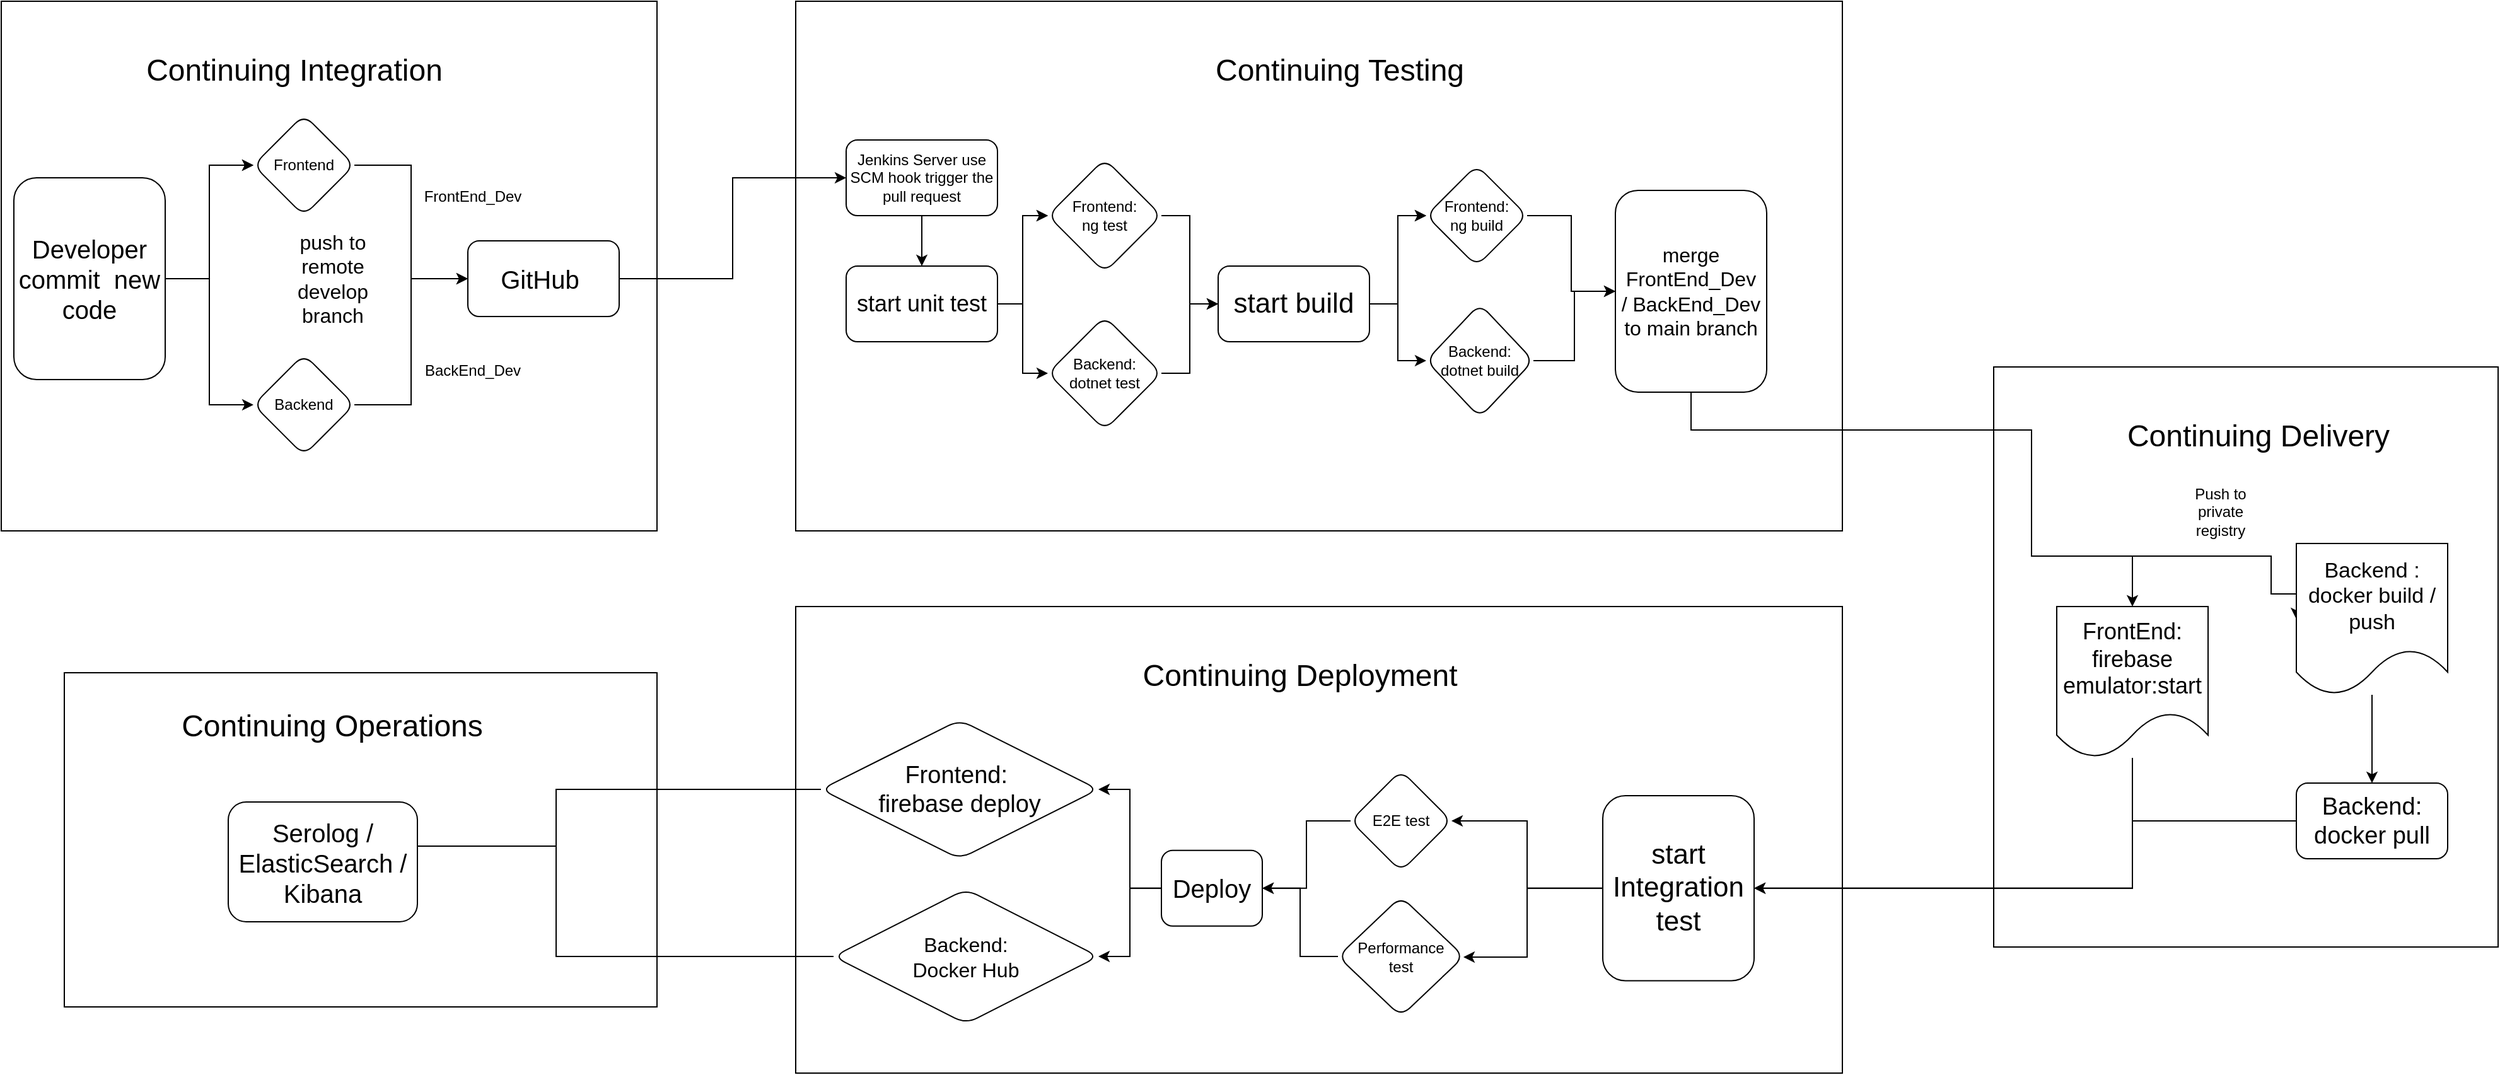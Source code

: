 <mxfile version="21.3.6" type="device">
  <diagram id="C5RBs43oDa-KdzZeNtuy" name="Page-1">
    <mxGraphModel dx="2049" dy="1140" grid="1" gridSize="10" guides="1" tooltips="1" connect="1" arrows="1" fold="1" page="1" pageScale="1" pageWidth="827" pageHeight="1169" math="0" shadow="0">
      <root>
        <mxCell id="WIyWlLk6GJQsqaUBKTNV-0" />
        <mxCell id="WIyWlLk6GJQsqaUBKTNV-1" parent="WIyWlLk6GJQsqaUBKTNV-0" />
        <mxCell id="j4ACCZ0t5rgmlNFLIeth-21" value="" style="rounded=0;whiteSpace=wrap;html=1;container=0;" parent="WIyWlLk6GJQsqaUBKTNV-1" vertex="1">
          <mxGeometry x="1590" y="490" width="400" height="460" as="geometry" />
        </mxCell>
        <mxCell id="j4ACCZ0t5rgmlNFLIeth-19" value="" style="rounded=0;whiteSpace=wrap;html=1;" parent="WIyWlLk6GJQsqaUBKTNV-1" vertex="1">
          <mxGeometry x="640" y="200" width="830" height="420" as="geometry" />
        </mxCell>
        <mxCell id="j4ACCZ0t5rgmlNFLIeth-17" value="" style="rounded=0;whiteSpace=wrap;html=1;movable=1;resizable=1;rotatable=1;deletable=1;editable=1;locked=0;connectable=1;" parent="WIyWlLk6GJQsqaUBKTNV-1" vertex="1">
          <mxGeometry x="10" y="200" width="520" height="420" as="geometry" />
        </mxCell>
        <mxCell id="jizPv-eEhtP9rnBbFYtr-7" value="" style="edgeStyle=orthogonalEdgeStyle;rounded=0;orthogonalLoop=1;jettySize=auto;html=1;" edge="1" parent="WIyWlLk6GJQsqaUBKTNV-1" source="j4ACCZ0t5rgmlNFLIeth-0" target="jizPv-eEhtP9rnBbFYtr-6">
          <mxGeometry relative="1" as="geometry" />
        </mxCell>
        <mxCell id="jizPv-eEhtP9rnBbFYtr-9" value="" style="edgeStyle=orthogonalEdgeStyle;rounded=0;orthogonalLoop=1;jettySize=auto;html=1;" edge="1" parent="WIyWlLk6GJQsqaUBKTNV-1" source="j4ACCZ0t5rgmlNFLIeth-0" target="jizPv-eEhtP9rnBbFYtr-6">
          <mxGeometry relative="1" as="geometry" />
        </mxCell>
        <mxCell id="jizPv-eEhtP9rnBbFYtr-11" value="" style="edgeStyle=orthogonalEdgeStyle;rounded=0;orthogonalLoop=1;jettySize=auto;html=1;" edge="1" parent="WIyWlLk6GJQsqaUBKTNV-1" source="j4ACCZ0t5rgmlNFLIeth-0" target="jizPv-eEhtP9rnBbFYtr-10">
          <mxGeometry relative="1" as="geometry" />
        </mxCell>
        <mxCell id="j4ACCZ0t5rgmlNFLIeth-0" value="&lt;font style=&quot;font-size: 20px;&quot;&gt;Developer commit &amp;nbsp;new code&lt;/font&gt;" style="rounded=1;whiteSpace=wrap;html=1;movable=1;resizable=1;rotatable=1;deletable=1;editable=1;locked=0;connectable=1;" parent="WIyWlLk6GJQsqaUBKTNV-1" vertex="1">
          <mxGeometry x="20" y="340" width="120" height="160" as="geometry" />
        </mxCell>
        <mxCell id="j4ACCZ0t5rgmlNFLIeth-4" value="" style="edgeStyle=orthogonalEdgeStyle;rounded=0;orthogonalLoop=1;jettySize=auto;html=1;movable=1;resizable=1;rotatable=1;deletable=1;editable=1;locked=0;connectable=1;entryX=0;entryY=0.5;entryDx=0;entryDy=0;" parent="WIyWlLk6GJQsqaUBKTNV-1" source="j4ACCZ0t5rgmlNFLIeth-1" target="j4ACCZ0t5rgmlNFLIeth-3" edge="1">
          <mxGeometry relative="1" as="geometry" />
        </mxCell>
        <mxCell id="j4ACCZ0t5rgmlNFLIeth-1" value="&lt;font style=&quot;font-size: 20px;&quot;&gt;GitHub&amp;nbsp;&lt;/font&gt;" style="whiteSpace=wrap;html=1;rounded=1;movable=1;resizable=1;rotatable=1;deletable=1;editable=1;locked=0;connectable=1;" parent="WIyWlLk6GJQsqaUBKTNV-1" vertex="1">
          <mxGeometry x="380" y="390" width="120" height="60" as="geometry" />
        </mxCell>
        <mxCell id="j4ACCZ0t5rgmlNFLIeth-6" value="" style="edgeStyle=orthogonalEdgeStyle;rounded=0;orthogonalLoop=1;jettySize=auto;html=1;" parent="WIyWlLk6GJQsqaUBKTNV-1" source="j4ACCZ0t5rgmlNFLIeth-3" target="j4ACCZ0t5rgmlNFLIeth-5" edge="1">
          <mxGeometry relative="1" as="geometry" />
        </mxCell>
        <mxCell id="j4ACCZ0t5rgmlNFLIeth-3" value="Jenkins Server use SCM hook trigger the pull request" style="whiteSpace=wrap;html=1;rounded=1;movable=1;resizable=1;rotatable=1;deletable=1;editable=1;locked=0;connectable=1;" parent="WIyWlLk6GJQsqaUBKTNV-1" vertex="1">
          <mxGeometry x="680" y="310" width="120" height="60" as="geometry" />
        </mxCell>
        <mxCell id="jizPv-eEhtP9rnBbFYtr-17" value="" style="edgeStyle=orthogonalEdgeStyle;rounded=0;orthogonalLoop=1;jettySize=auto;html=1;" edge="1" parent="WIyWlLk6GJQsqaUBKTNV-1" source="j4ACCZ0t5rgmlNFLIeth-5" target="jizPv-eEhtP9rnBbFYtr-16">
          <mxGeometry relative="1" as="geometry" />
        </mxCell>
        <mxCell id="jizPv-eEhtP9rnBbFYtr-19" value="" style="edgeStyle=orthogonalEdgeStyle;rounded=0;orthogonalLoop=1;jettySize=auto;html=1;" edge="1" parent="WIyWlLk6GJQsqaUBKTNV-1" source="j4ACCZ0t5rgmlNFLIeth-5" target="jizPv-eEhtP9rnBbFYtr-16">
          <mxGeometry relative="1" as="geometry" />
        </mxCell>
        <mxCell id="jizPv-eEhtP9rnBbFYtr-21" value="" style="edgeStyle=orthogonalEdgeStyle;rounded=0;orthogonalLoop=1;jettySize=auto;html=1;" edge="1" parent="WIyWlLk6GJQsqaUBKTNV-1" source="j4ACCZ0t5rgmlNFLIeth-5" target="jizPv-eEhtP9rnBbFYtr-20">
          <mxGeometry relative="1" as="geometry" />
        </mxCell>
        <mxCell id="j4ACCZ0t5rgmlNFLIeth-5" value="&lt;font style=&quot;font-size: 18px;&quot;&gt;start unit test&lt;/font&gt;" style="whiteSpace=wrap;html=1;rounded=1;" parent="WIyWlLk6GJQsqaUBKTNV-1" vertex="1">
          <mxGeometry x="680" y="410" width="120" height="60" as="geometry" />
        </mxCell>
        <mxCell id="jizPv-eEhtP9rnBbFYtr-26" value="" style="edgeStyle=orthogonalEdgeStyle;rounded=0;orthogonalLoop=1;jettySize=auto;html=1;" edge="1" parent="WIyWlLk6GJQsqaUBKTNV-1" source="j4ACCZ0t5rgmlNFLIeth-7" target="jizPv-eEhtP9rnBbFYtr-25">
          <mxGeometry relative="1" as="geometry" />
        </mxCell>
        <mxCell id="jizPv-eEhtP9rnBbFYtr-28" value="" style="edgeStyle=orthogonalEdgeStyle;rounded=0;orthogonalLoop=1;jettySize=auto;html=1;" edge="1" parent="WIyWlLk6GJQsqaUBKTNV-1" source="j4ACCZ0t5rgmlNFLIeth-7" target="jizPv-eEhtP9rnBbFYtr-25">
          <mxGeometry relative="1" as="geometry" />
        </mxCell>
        <mxCell id="jizPv-eEhtP9rnBbFYtr-30" value="" style="edgeStyle=orthogonalEdgeStyle;rounded=0;orthogonalLoop=1;jettySize=auto;html=1;" edge="1" parent="WIyWlLk6GJQsqaUBKTNV-1" source="j4ACCZ0t5rgmlNFLIeth-7" target="jizPv-eEhtP9rnBbFYtr-29">
          <mxGeometry relative="1" as="geometry" />
        </mxCell>
        <mxCell id="j4ACCZ0t5rgmlNFLIeth-7" value="&lt;font style=&quot;font-size: 22px;&quot;&gt;start build&lt;/font&gt;" style="whiteSpace=wrap;html=1;rounded=1;" parent="WIyWlLk6GJQsqaUBKTNV-1" vertex="1">
          <mxGeometry x="975" y="410" width="120" height="60" as="geometry" />
        </mxCell>
        <mxCell id="j4ACCZ0t5rgmlNFLIeth-13" value="&lt;font style=&quot;font-size: 16px;&quot;&gt;push to remote develop branch&lt;/font&gt;" style="text;html=1;strokeColor=none;fillColor=none;align=center;verticalAlign=middle;whiteSpace=wrap;rounded=0;movable=1;resizable=1;rotatable=1;deletable=1;editable=1;locked=0;connectable=1;" parent="WIyWlLk6GJQsqaUBKTNV-1" vertex="1">
          <mxGeometry x="227.5" y="405" width="90" height="30" as="geometry" />
        </mxCell>
        <mxCell id="j4ACCZ0t5rgmlNFLIeth-18" value="&lt;font style=&quot;font-size: 24px;&quot;&gt;Continuing Integration&lt;/font&gt;" style="text;html=1;strokeColor=none;fillColor=none;align=center;verticalAlign=middle;whiteSpace=wrap;rounded=0;movable=1;resizable=1;rotatable=1;deletable=1;editable=1;locked=0;connectable=1;fontSize=24;" parent="WIyWlLk6GJQsqaUBKTNV-1" vertex="1">
          <mxGeometry x="110" y="240" width="265" height="30" as="geometry" />
        </mxCell>
        <mxCell id="j4ACCZ0t5rgmlNFLIeth-20" value="Continuing Testing" style="text;html=1;strokeColor=none;fillColor=none;align=center;verticalAlign=middle;whiteSpace=wrap;rounded=0;fontSize=24;" parent="WIyWlLk6GJQsqaUBKTNV-1" vertex="1">
          <mxGeometry x="970" y="240" width="203" height="30" as="geometry" />
        </mxCell>
        <mxCell id="j4ACCZ0t5rgmlNFLIeth-23" value="" style="rounded=0;whiteSpace=wrap;html=1;" parent="WIyWlLk6GJQsqaUBKTNV-1" vertex="1">
          <mxGeometry x="640" y="680" width="830" height="370" as="geometry" />
        </mxCell>
        <mxCell id="j4ACCZ0t5rgmlNFLIeth-24" value="Continuing Deployment" style="text;html=1;strokeColor=none;fillColor=none;align=center;verticalAlign=middle;whiteSpace=wrap;rounded=0;fontSize=24;" parent="WIyWlLk6GJQsqaUBKTNV-1" vertex="1">
          <mxGeometry x="900" y="710" width="280" height="50" as="geometry" />
        </mxCell>
        <mxCell id="j4ACCZ0t5rgmlNFLIeth-25" value="" style="rounded=0;whiteSpace=wrap;html=1;" parent="WIyWlLk6GJQsqaUBKTNV-1" vertex="1">
          <mxGeometry x="60" y="732.5" width="470" height="265" as="geometry" />
        </mxCell>
        <mxCell id="j4ACCZ0t5rgmlNFLIeth-26" value="Continuing Operations" style="text;html=1;strokeColor=none;fillColor=none;align=center;verticalAlign=middle;whiteSpace=wrap;rounded=0;fontSize=24;" parent="WIyWlLk6GJQsqaUBKTNV-1" vertex="1">
          <mxGeometry x="130" y="755" width="285" height="40" as="geometry" />
        </mxCell>
        <mxCell id="jizPv-eEhtP9rnBbFYtr-12" style="edgeStyle=orthogonalEdgeStyle;rounded=0;orthogonalLoop=1;jettySize=auto;html=1;entryX=0;entryY=0.5;entryDx=0;entryDy=0;" edge="1" parent="WIyWlLk6GJQsqaUBKTNV-1" source="jizPv-eEhtP9rnBbFYtr-6" target="j4ACCZ0t5rgmlNFLIeth-1">
          <mxGeometry relative="1" as="geometry" />
        </mxCell>
        <mxCell id="jizPv-eEhtP9rnBbFYtr-6" value="Frontend" style="rhombus;whiteSpace=wrap;html=1;rounded=1;" vertex="1" parent="WIyWlLk6GJQsqaUBKTNV-1">
          <mxGeometry x="210" y="290" width="80" height="80" as="geometry" />
        </mxCell>
        <mxCell id="jizPv-eEhtP9rnBbFYtr-13" style="edgeStyle=orthogonalEdgeStyle;rounded=0;orthogonalLoop=1;jettySize=auto;html=1;entryX=0;entryY=0.5;entryDx=0;entryDy=0;" edge="1" parent="WIyWlLk6GJQsqaUBKTNV-1" source="jizPv-eEhtP9rnBbFYtr-10" target="j4ACCZ0t5rgmlNFLIeth-1">
          <mxGeometry relative="1" as="geometry">
            <mxPoint x="410" y="420" as="targetPoint" />
          </mxGeometry>
        </mxCell>
        <mxCell id="jizPv-eEhtP9rnBbFYtr-10" value="Backend" style="rhombus;whiteSpace=wrap;html=1;rounded=1;" vertex="1" parent="WIyWlLk6GJQsqaUBKTNV-1">
          <mxGeometry x="210" y="480" width="80" height="80" as="geometry" />
        </mxCell>
        <mxCell id="jizPv-eEhtP9rnBbFYtr-14" value="FrontEnd_Dev" style="text;html=1;strokeColor=none;fillColor=none;align=center;verticalAlign=middle;whiteSpace=wrap;rounded=0;" vertex="1" parent="WIyWlLk6GJQsqaUBKTNV-1">
          <mxGeometry x="354" y="340" width="60" height="30" as="geometry" />
        </mxCell>
        <mxCell id="jizPv-eEhtP9rnBbFYtr-15" value="BackEnd_Dev" style="text;html=1;strokeColor=none;fillColor=none;align=center;verticalAlign=middle;whiteSpace=wrap;rounded=0;" vertex="1" parent="WIyWlLk6GJQsqaUBKTNV-1">
          <mxGeometry x="354" y="478.31" width="60" height="30" as="geometry" />
        </mxCell>
        <mxCell id="jizPv-eEhtP9rnBbFYtr-23" style="edgeStyle=orthogonalEdgeStyle;rounded=0;orthogonalLoop=1;jettySize=auto;html=1;entryX=0;entryY=0.5;entryDx=0;entryDy=0;" edge="1" parent="WIyWlLk6GJQsqaUBKTNV-1" source="jizPv-eEhtP9rnBbFYtr-16" target="j4ACCZ0t5rgmlNFLIeth-7">
          <mxGeometry relative="1" as="geometry" />
        </mxCell>
        <mxCell id="jizPv-eEhtP9rnBbFYtr-16" value="Frontend: &lt;br&gt;ng test" style="rhombus;whiteSpace=wrap;html=1;rounded=1;" vertex="1" parent="WIyWlLk6GJQsqaUBKTNV-1">
          <mxGeometry x="840" y="325" width="90" height="90" as="geometry" />
        </mxCell>
        <mxCell id="jizPv-eEhtP9rnBbFYtr-24" style="edgeStyle=orthogonalEdgeStyle;rounded=0;orthogonalLoop=1;jettySize=auto;html=1;entryX=0;entryY=0.5;entryDx=0;entryDy=0;" edge="1" parent="WIyWlLk6GJQsqaUBKTNV-1" source="jizPv-eEhtP9rnBbFYtr-20" target="j4ACCZ0t5rgmlNFLIeth-7">
          <mxGeometry relative="1" as="geometry" />
        </mxCell>
        <mxCell id="jizPv-eEhtP9rnBbFYtr-20" value="Backend:&lt;br&gt;dotnet test" style="rhombus;whiteSpace=wrap;html=1;rounded=1;" vertex="1" parent="WIyWlLk6GJQsqaUBKTNV-1">
          <mxGeometry x="840" y="450" width="90" height="90" as="geometry" />
        </mxCell>
        <mxCell id="jizPv-eEhtP9rnBbFYtr-53" style="edgeStyle=orthogonalEdgeStyle;rounded=0;orthogonalLoop=1;jettySize=auto;html=1;entryX=0;entryY=0.5;entryDx=0;entryDy=0;" edge="1" parent="WIyWlLk6GJQsqaUBKTNV-1" source="jizPv-eEhtP9rnBbFYtr-25" target="jizPv-eEhtP9rnBbFYtr-32">
          <mxGeometry relative="1" as="geometry" />
        </mxCell>
        <mxCell id="jizPv-eEhtP9rnBbFYtr-25" value="Frontend:&lt;br&gt;ng build" style="rhombus;whiteSpace=wrap;html=1;rounded=1;" vertex="1" parent="WIyWlLk6GJQsqaUBKTNV-1">
          <mxGeometry x="1140" y="330" width="80" height="80" as="geometry" />
        </mxCell>
        <mxCell id="jizPv-eEhtP9rnBbFYtr-54" style="edgeStyle=orthogonalEdgeStyle;rounded=0;orthogonalLoop=1;jettySize=auto;html=1;entryX=0;entryY=0.5;entryDx=0;entryDy=0;" edge="1" parent="WIyWlLk6GJQsqaUBKTNV-1" source="jizPv-eEhtP9rnBbFYtr-29" target="jizPv-eEhtP9rnBbFYtr-32">
          <mxGeometry relative="1" as="geometry" />
        </mxCell>
        <mxCell id="jizPv-eEhtP9rnBbFYtr-29" value="Backend:&lt;br&gt;dotnet build" style="rhombus;whiteSpace=wrap;html=1;rounded=1;" vertex="1" parent="WIyWlLk6GJQsqaUBKTNV-1">
          <mxGeometry x="1140" y="440" width="85" height="90" as="geometry" />
        </mxCell>
        <mxCell id="jizPv-eEhtP9rnBbFYtr-67" style="edgeStyle=orthogonalEdgeStyle;rounded=0;orthogonalLoop=1;jettySize=auto;html=1;entryX=0;entryY=0.5;entryDx=0;entryDy=0;" edge="1" parent="WIyWlLk6GJQsqaUBKTNV-1" source="jizPv-eEhtP9rnBbFYtr-32" target="jizPv-eEhtP9rnBbFYtr-56">
          <mxGeometry relative="1" as="geometry">
            <Array as="points">
              <mxPoint x="1350" y="540" />
              <mxPoint x="1620" y="540" />
              <mxPoint x="1620" y="640" />
              <mxPoint x="1810" y="640" />
              <mxPoint x="1810" y="670" />
            </Array>
          </mxGeometry>
        </mxCell>
        <mxCell id="jizPv-eEhtP9rnBbFYtr-68" style="edgeStyle=orthogonalEdgeStyle;rounded=0;orthogonalLoop=1;jettySize=auto;html=1;entryX=0.5;entryY=0;entryDx=0;entryDy=0;" edge="1" parent="WIyWlLk6GJQsqaUBKTNV-1" source="jizPv-eEhtP9rnBbFYtr-32" target="jizPv-eEhtP9rnBbFYtr-51">
          <mxGeometry relative="1" as="geometry">
            <Array as="points">
              <mxPoint x="1350" y="540" />
              <mxPoint x="1620" y="540" />
              <mxPoint x="1620" y="640" />
              <mxPoint x="1700" y="640" />
            </Array>
          </mxGeometry>
        </mxCell>
        <mxCell id="jizPv-eEhtP9rnBbFYtr-32" value="&lt;font style=&quot;font-size: 16px;&quot;&gt;merge &lt;br&gt;FrontEnd_Dev&lt;br&gt;/ BackEnd_Dev to main branch&lt;/font&gt;" style="whiteSpace=wrap;html=1;rounded=1;" vertex="1" parent="WIyWlLk6GJQsqaUBKTNV-1">
          <mxGeometry x="1290" y="350" width="120" height="160" as="geometry" />
        </mxCell>
        <mxCell id="jizPv-eEhtP9rnBbFYtr-73" value="" style="edgeStyle=orthogonalEdgeStyle;rounded=0;orthogonalLoop=1;jettySize=auto;html=1;" edge="1" parent="WIyWlLk6GJQsqaUBKTNV-1" source="j4ACCZ0t5rgmlNFLIeth-9" target="jizPv-eEhtP9rnBbFYtr-72">
          <mxGeometry relative="1" as="geometry" />
        </mxCell>
        <mxCell id="jizPv-eEhtP9rnBbFYtr-76" value="" style="edgeStyle=orthogonalEdgeStyle;rounded=0;orthogonalLoop=1;jettySize=auto;html=1;" edge="1" parent="WIyWlLk6GJQsqaUBKTNV-1" source="j4ACCZ0t5rgmlNFLIeth-9" target="jizPv-eEhtP9rnBbFYtr-75">
          <mxGeometry relative="1" as="geometry">
            <Array as="points">
              <mxPoint x="1220" y="903" />
              <mxPoint x="1220" y="958" />
            </Array>
          </mxGeometry>
        </mxCell>
        <mxCell id="j4ACCZ0t5rgmlNFLIeth-9" value="&lt;font style=&quot;font-size: 22px;&quot;&gt;start Integration test&lt;/font&gt;" style="whiteSpace=wrap;html=1;rounded=1;container=0;" parent="WIyWlLk6GJQsqaUBKTNV-1" vertex="1">
          <mxGeometry x="1280" y="830.001" width="120" height="146.757" as="geometry" />
        </mxCell>
        <mxCell id="j4ACCZ0t5rgmlNFLIeth-22" value="Continuing Delivery" style="text;html=1;strokeColor=none;fillColor=none;align=center;verticalAlign=middle;whiteSpace=wrap;rounded=0;fontSize=24;container=0;" parent="WIyWlLk6GJQsqaUBKTNV-1" vertex="1">
          <mxGeometry x="1690" y="508.309" width="220" height="73.378" as="geometry" />
        </mxCell>
        <mxCell id="jizPv-eEhtP9rnBbFYtr-69" style="edgeStyle=orthogonalEdgeStyle;rounded=0;orthogonalLoop=1;jettySize=auto;html=1;entryX=0.5;entryY=0;entryDx=0;entryDy=0;" edge="1" parent="WIyWlLk6GJQsqaUBKTNV-1" source="jizPv-eEhtP9rnBbFYtr-56" target="jizPv-eEhtP9rnBbFYtr-59">
          <mxGeometry relative="1" as="geometry" />
        </mxCell>
        <mxCell id="jizPv-eEhtP9rnBbFYtr-56" value="&lt;font style=&quot;font-size: 17px;&quot;&gt;Backend : docker build / push&lt;/font&gt;" style="shape=document;whiteSpace=wrap;html=1;boundedLbl=1;rounded=1;container=0;" vertex="1" parent="WIyWlLk6GJQsqaUBKTNV-1">
          <mxGeometry x="1830" y="630" width="120" height="120" as="geometry" />
        </mxCell>
        <mxCell id="jizPv-eEhtP9rnBbFYtr-58" value="Push to private registry" style="text;html=1;strokeColor=none;fillColor=none;align=center;verticalAlign=middle;whiteSpace=wrap;rounded=0;container=0;" vertex="1" parent="WIyWlLk6GJQsqaUBKTNV-1">
          <mxGeometry x="1740" y="590" width="60" height="30" as="geometry" />
        </mxCell>
        <mxCell id="jizPv-eEhtP9rnBbFYtr-70" style="edgeStyle=orthogonalEdgeStyle;rounded=0;orthogonalLoop=1;jettySize=auto;html=1;entryX=1;entryY=0.5;entryDx=0;entryDy=0;" edge="1" parent="WIyWlLk6GJQsqaUBKTNV-1" source="jizPv-eEhtP9rnBbFYtr-59" target="j4ACCZ0t5rgmlNFLIeth-9">
          <mxGeometry relative="1" as="geometry">
            <Array as="points">
              <mxPoint x="1700" y="850" />
              <mxPoint x="1700" y="903" />
            </Array>
          </mxGeometry>
        </mxCell>
        <mxCell id="jizPv-eEhtP9rnBbFYtr-59" value="&lt;font style=&quot;font-size: 19px;&quot;&gt;Backend: &lt;br&gt;docker pull&lt;/font&gt;" style="whiteSpace=wrap;html=1;rounded=1;container=0;" vertex="1" parent="WIyWlLk6GJQsqaUBKTNV-1">
          <mxGeometry x="1830" y="820" width="120" height="60" as="geometry" />
        </mxCell>
        <mxCell id="jizPv-eEhtP9rnBbFYtr-71" style="edgeStyle=orthogonalEdgeStyle;rounded=0;orthogonalLoop=1;jettySize=auto;html=1;entryX=1;entryY=0.5;entryDx=0;entryDy=0;" edge="1" parent="WIyWlLk6GJQsqaUBKTNV-1" source="jizPv-eEhtP9rnBbFYtr-51" target="j4ACCZ0t5rgmlNFLIeth-9">
          <mxGeometry relative="1" as="geometry">
            <Array as="points">
              <mxPoint x="1700" y="903" />
            </Array>
          </mxGeometry>
        </mxCell>
        <mxCell id="jizPv-eEhtP9rnBbFYtr-51" value="&lt;font style=&quot;font-size: 18px;&quot;&gt;FrontEnd: firebase emulator:start&lt;/font&gt;" style="shape=document;whiteSpace=wrap;html=1;boundedLbl=1;rounded=1;container=0;" vertex="1" parent="WIyWlLk6GJQsqaUBKTNV-1">
          <mxGeometry x="1640" y="680" width="120" height="120" as="geometry" />
        </mxCell>
        <mxCell id="jizPv-eEhtP9rnBbFYtr-80" style="edgeStyle=orthogonalEdgeStyle;rounded=0;orthogonalLoop=1;jettySize=auto;html=1;" edge="1" parent="WIyWlLk6GJQsqaUBKTNV-1" source="jizPv-eEhtP9rnBbFYtr-72" target="jizPv-eEhtP9rnBbFYtr-78">
          <mxGeometry relative="1" as="geometry" />
        </mxCell>
        <mxCell id="jizPv-eEhtP9rnBbFYtr-72" value="E2E test" style="rhombus;whiteSpace=wrap;html=1;rounded=1;" vertex="1" parent="WIyWlLk6GJQsqaUBKTNV-1">
          <mxGeometry x="1080" y="809.999" width="80" height="80" as="geometry" />
        </mxCell>
        <mxCell id="jizPv-eEhtP9rnBbFYtr-79" value="" style="edgeStyle=orthogonalEdgeStyle;rounded=0;orthogonalLoop=1;jettySize=auto;html=1;entryX=1;entryY=0.5;entryDx=0;entryDy=0;" edge="1" parent="WIyWlLk6GJQsqaUBKTNV-1" source="jizPv-eEhtP9rnBbFYtr-75" target="jizPv-eEhtP9rnBbFYtr-78">
          <mxGeometry relative="1" as="geometry">
            <Array as="points">
              <mxPoint x="1040" y="958" />
              <mxPoint x="1040" y="903" />
            </Array>
          </mxGeometry>
        </mxCell>
        <mxCell id="jizPv-eEhtP9rnBbFYtr-75" value="Performance&lt;br&gt;test" style="rhombus;whiteSpace=wrap;html=1;rounded=1;" vertex="1" parent="WIyWlLk6GJQsqaUBKTNV-1">
          <mxGeometry x="1070" y="910" width="100" height="95" as="geometry" />
        </mxCell>
        <mxCell id="jizPv-eEhtP9rnBbFYtr-82" value="" style="edgeStyle=orthogonalEdgeStyle;rounded=0;orthogonalLoop=1;jettySize=auto;html=1;" edge="1" parent="WIyWlLk6GJQsqaUBKTNV-1" source="jizPv-eEhtP9rnBbFYtr-78" target="jizPv-eEhtP9rnBbFYtr-81">
          <mxGeometry relative="1" as="geometry" />
        </mxCell>
        <mxCell id="jizPv-eEhtP9rnBbFYtr-85" value="" style="edgeStyle=orthogonalEdgeStyle;rounded=0;orthogonalLoop=1;jettySize=auto;html=1;" edge="1" parent="WIyWlLk6GJQsqaUBKTNV-1" source="jizPv-eEhtP9rnBbFYtr-78" target="jizPv-eEhtP9rnBbFYtr-84">
          <mxGeometry relative="1" as="geometry" />
        </mxCell>
        <mxCell id="jizPv-eEhtP9rnBbFYtr-78" value="&lt;font style=&quot;font-size: 20px;&quot;&gt;Deploy&lt;/font&gt;" style="whiteSpace=wrap;html=1;rounded=1;" vertex="1" parent="WIyWlLk6GJQsqaUBKTNV-1">
          <mxGeometry x="930" y="873.38" width="80" height="60" as="geometry" />
        </mxCell>
        <mxCell id="jizPv-eEhtP9rnBbFYtr-86" style="edgeStyle=orthogonalEdgeStyle;rounded=0;orthogonalLoop=1;jettySize=auto;html=1;entryX=1;entryY=0.5;entryDx=0;entryDy=0;" edge="1" parent="WIyWlLk6GJQsqaUBKTNV-1" source="jizPv-eEhtP9rnBbFYtr-81" target="jizPv-eEhtP9rnBbFYtr-88">
          <mxGeometry relative="1" as="geometry">
            <Array as="points">
              <mxPoint x="450" y="825" />
              <mxPoint x="450" y="870" />
              <mxPoint x="310" y="870" />
            </Array>
          </mxGeometry>
        </mxCell>
        <mxCell id="jizPv-eEhtP9rnBbFYtr-81" value="&lt;font style=&quot;font-size: 19px;&quot;&gt;Frontend:&amp;nbsp;&lt;br&gt;firebase deploy&lt;/font&gt;" style="rhombus;whiteSpace=wrap;html=1;rounded=1;" vertex="1" parent="WIyWlLk6GJQsqaUBKTNV-1">
          <mxGeometry x="660" y="770" width="220" height="110" as="geometry" />
        </mxCell>
        <mxCell id="jizPv-eEhtP9rnBbFYtr-87" style="edgeStyle=orthogonalEdgeStyle;rounded=0;orthogonalLoop=1;jettySize=auto;html=1;entryX=1;entryY=0.5;entryDx=0;entryDy=0;" edge="1" parent="WIyWlLk6GJQsqaUBKTNV-1" source="jizPv-eEhtP9rnBbFYtr-84" target="jizPv-eEhtP9rnBbFYtr-88">
          <mxGeometry relative="1" as="geometry">
            <Array as="points">
              <mxPoint x="450" y="958" />
              <mxPoint x="450" y="870" />
              <mxPoint x="310" y="870" />
            </Array>
          </mxGeometry>
        </mxCell>
        <mxCell id="jizPv-eEhtP9rnBbFYtr-84" value="&lt;font style=&quot;font-size: 16px;&quot;&gt;Backend:&lt;br&gt;Docker Hub&lt;/font&gt;" style="rhombus;whiteSpace=wrap;html=1;rounded=1;" vertex="1" parent="WIyWlLk6GJQsqaUBKTNV-1">
          <mxGeometry x="670" y="904.19" width="210" height="106.62" as="geometry" />
        </mxCell>
        <mxCell id="jizPv-eEhtP9rnBbFYtr-88" value="&lt;font style=&quot;font-size: 20px;&quot;&gt;Serolog / ElasticSearch / Kibana&lt;/font&gt;" style="rounded=1;whiteSpace=wrap;html=1;" vertex="1" parent="WIyWlLk6GJQsqaUBKTNV-1">
          <mxGeometry x="190" y="835" width="150" height="95" as="geometry" />
        </mxCell>
      </root>
    </mxGraphModel>
  </diagram>
</mxfile>
